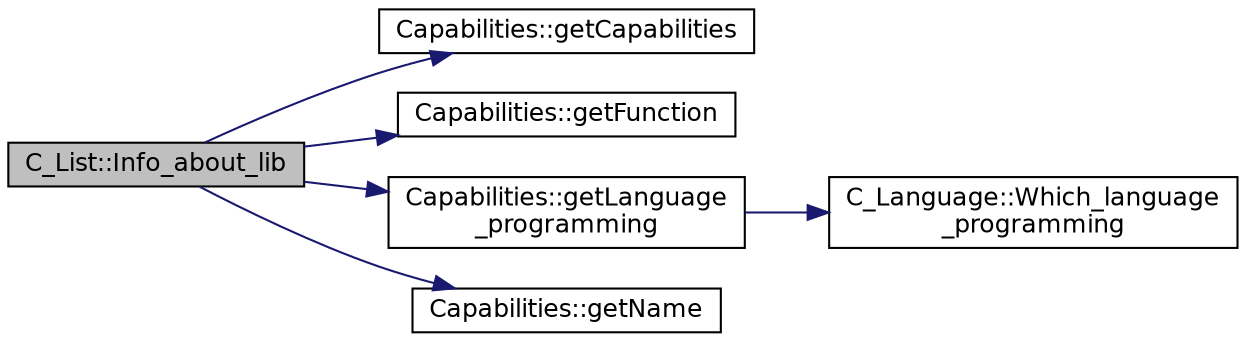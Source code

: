 digraph "C_List::Info_about_lib"
{
 // LATEX_PDF_SIZE
  edge [fontname="Helvetica",fontsize="12",labelfontname="Helvetica",labelfontsize="12"];
  node [fontname="Helvetica",fontsize="12",shape=record];
  rankdir="LR";
  Node1 [label="C_List::Info_about_lib",height=0.2,width=0.4,color="black", fillcolor="grey75", style="filled", fontcolor="black",tooltip="Оголошення методу виведення на екран інформації про бібліотеки"];
  Node1 -> Node2 [color="midnightblue",fontsize="12",style="solid",fontname="Helvetica"];
  Node2 [label="Capabilities::getCapabilities",height=0.2,width=0.4,color="black", fillcolor="white", style="filled",URL="$class_capabilities.html#a49d355fa046c597db298932227193e3a",tooltip=" "];
  Node1 -> Node3 [color="midnightblue",fontsize="12",style="solid",fontname="Helvetica"];
  Node3 [label="Capabilities::getFunction",height=0.2,width=0.4,color="black", fillcolor="white", style="filled",URL="$class_capabilities.html#ac9c35b051c2c9b7ac13f5bd26fa20287",tooltip=" "];
  Node1 -> Node4 [color="midnightblue",fontsize="12",style="solid",fontname="Helvetica"];
  Node4 [label="Capabilities::getLanguage\l_programming",height=0.2,width=0.4,color="black", fillcolor="white", style="filled",URL="$class_capabilities.html#a9f1242d32005ba185d59cd2546d4a81d",tooltip=" "];
  Node4 -> Node5 [color="midnightblue",fontsize="12",style="solid",fontname="Helvetica"];
  Node5 [label="C_Language::Which_language\l_programming",height=0.2,width=0.4,color="black", fillcolor="white", style="filled",URL="$class_c___language.html#a50653a73bc6123571199497cc099e93e",tooltip=" "];
  Node1 -> Node6 [color="midnightblue",fontsize="12",style="solid",fontname="Helvetica"];
  Node6 [label="Capabilities::getName",height=0.2,width=0.4,color="black", fillcolor="white", style="filled",URL="$class_capabilities.html#a60cb2f5c33f97d3143b5607645bad3bc",tooltip=" "];
}
